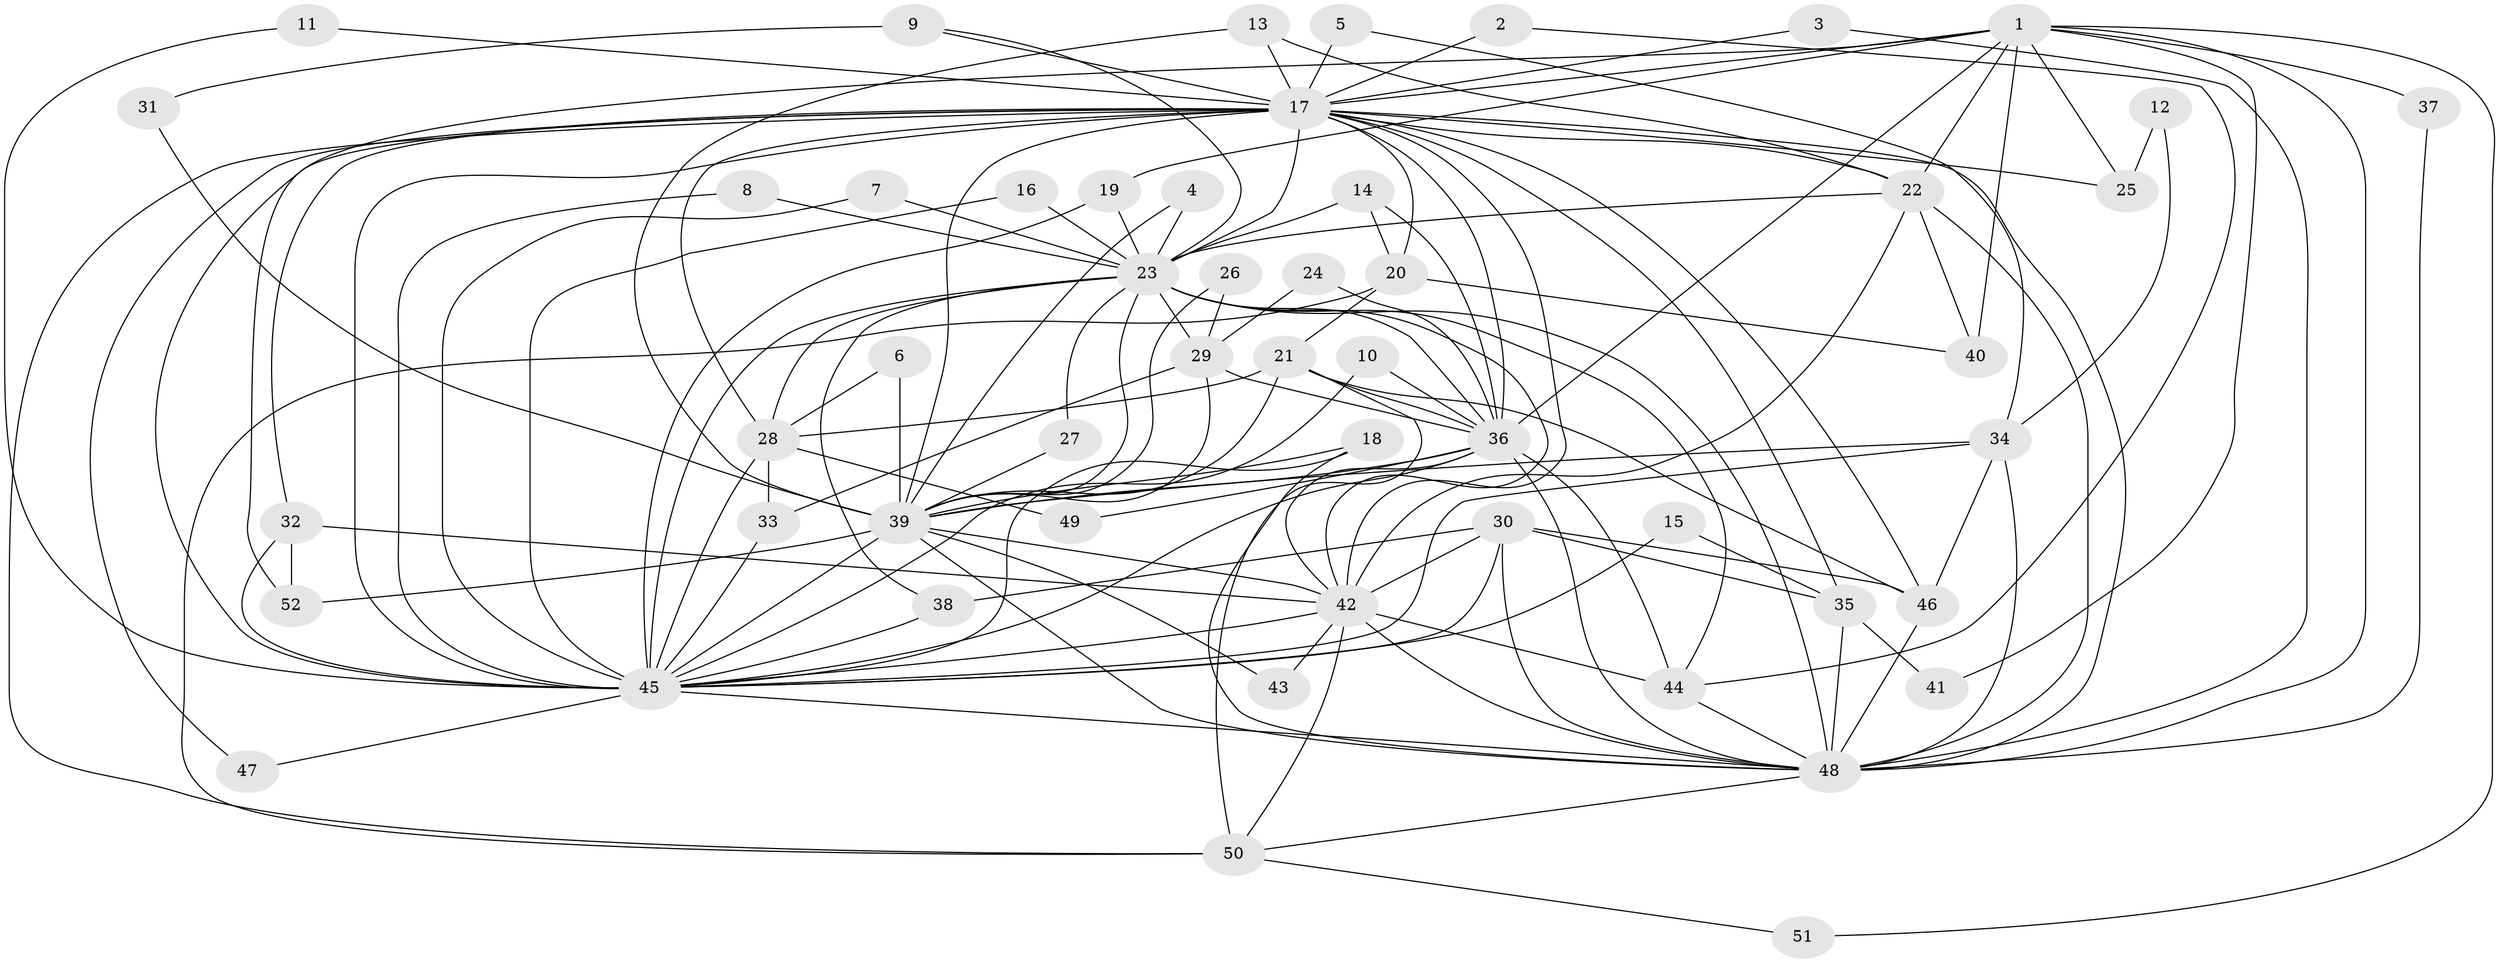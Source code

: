 // original degree distribution, {24: 0.019230769230769232, 18: 0.028846153846153848, 16: 0.019230769230769232, 22: 0.009615384615384616, 21: 0.009615384615384616, 14: 0.009615384615384616, 8: 0.019230769230769232, 7: 0.009615384615384616, 5: 0.04807692307692308, 2: 0.49038461538461536, 3: 0.2403846153846154, 4: 0.04807692307692308, 6: 0.04807692307692308}
// Generated by graph-tools (version 1.1) at 2025/49/03/09/25 03:49:35]
// undirected, 52 vertices, 139 edges
graph export_dot {
graph [start="1"]
  node [color=gray90,style=filled];
  1;
  2;
  3;
  4;
  5;
  6;
  7;
  8;
  9;
  10;
  11;
  12;
  13;
  14;
  15;
  16;
  17;
  18;
  19;
  20;
  21;
  22;
  23;
  24;
  25;
  26;
  27;
  28;
  29;
  30;
  31;
  32;
  33;
  34;
  35;
  36;
  37;
  38;
  39;
  40;
  41;
  42;
  43;
  44;
  45;
  46;
  47;
  48;
  49;
  50;
  51;
  52;
  1 -- 17 [weight=1.0];
  1 -- 19 [weight=1.0];
  1 -- 22 [weight=1.0];
  1 -- 25 [weight=1.0];
  1 -- 36 [weight=1.0];
  1 -- 37 [weight=1.0];
  1 -- 40 [weight=1.0];
  1 -- 41 [weight=1.0];
  1 -- 45 [weight=1.0];
  1 -- 48 [weight=1.0];
  1 -- 51 [weight=1.0];
  2 -- 17 [weight=1.0];
  2 -- 44 [weight=1.0];
  3 -- 17 [weight=1.0];
  3 -- 48 [weight=1.0];
  4 -- 23 [weight=1.0];
  4 -- 39 [weight=1.0];
  5 -- 17 [weight=2.0];
  5 -- 34 [weight=1.0];
  6 -- 28 [weight=1.0];
  6 -- 39 [weight=1.0];
  7 -- 23 [weight=1.0];
  7 -- 45 [weight=1.0];
  8 -- 23 [weight=1.0];
  8 -- 45 [weight=1.0];
  9 -- 17 [weight=2.0];
  9 -- 23 [weight=1.0];
  9 -- 31 [weight=1.0];
  10 -- 36 [weight=1.0];
  10 -- 45 [weight=1.0];
  11 -- 17 [weight=1.0];
  11 -- 45 [weight=1.0];
  12 -- 25 [weight=1.0];
  12 -- 34 [weight=1.0];
  13 -- 17 [weight=1.0];
  13 -- 22 [weight=1.0];
  13 -- 39 [weight=1.0];
  14 -- 20 [weight=1.0];
  14 -- 23 [weight=1.0];
  14 -- 36 [weight=1.0];
  15 -- 35 [weight=1.0];
  15 -- 45 [weight=1.0];
  16 -- 23 [weight=1.0];
  16 -- 45 [weight=1.0];
  17 -- 20 [weight=1.0];
  17 -- 22 [weight=1.0];
  17 -- 23 [weight=4.0];
  17 -- 25 [weight=2.0];
  17 -- 28 [weight=1.0];
  17 -- 32 [weight=1.0];
  17 -- 35 [weight=1.0];
  17 -- 36 [weight=4.0];
  17 -- 39 [weight=3.0];
  17 -- 42 [weight=3.0];
  17 -- 45 [weight=6.0];
  17 -- 46 [weight=1.0];
  17 -- 47 [weight=2.0];
  17 -- 48 [weight=3.0];
  17 -- 50 [weight=1.0];
  17 -- 52 [weight=1.0];
  18 -- 39 [weight=1.0];
  18 -- 45 [weight=1.0];
  18 -- 48 [weight=1.0];
  19 -- 23 [weight=1.0];
  19 -- 45 [weight=1.0];
  20 -- 21 [weight=1.0];
  20 -- 40 [weight=1.0];
  20 -- 50 [weight=1.0];
  21 -- 28 [weight=1.0];
  21 -- 36 [weight=1.0];
  21 -- 39 [weight=1.0];
  21 -- 46 [weight=1.0];
  21 -- 50 [weight=1.0];
  22 -- 23 [weight=1.0];
  22 -- 40 [weight=1.0];
  22 -- 42 [weight=1.0];
  22 -- 48 [weight=1.0];
  23 -- 27 [weight=1.0];
  23 -- 28 [weight=1.0];
  23 -- 29 [weight=1.0];
  23 -- 36 [weight=1.0];
  23 -- 38 [weight=1.0];
  23 -- 39 [weight=1.0];
  23 -- 42 [weight=1.0];
  23 -- 44 [weight=1.0];
  23 -- 45 [weight=3.0];
  23 -- 48 [weight=2.0];
  24 -- 29 [weight=1.0];
  24 -- 36 [weight=1.0];
  26 -- 29 [weight=1.0];
  26 -- 39 [weight=1.0];
  27 -- 39 [weight=1.0];
  28 -- 33 [weight=1.0];
  28 -- 45 [weight=1.0];
  28 -- 49 [weight=1.0];
  29 -- 33 [weight=1.0];
  29 -- 36 [weight=1.0];
  29 -- 39 [weight=3.0];
  30 -- 35 [weight=1.0];
  30 -- 38 [weight=1.0];
  30 -- 42 [weight=1.0];
  30 -- 45 [weight=2.0];
  30 -- 46 [weight=1.0];
  30 -- 48 [weight=1.0];
  31 -- 39 [weight=1.0];
  32 -- 42 [weight=1.0];
  32 -- 45 [weight=1.0];
  32 -- 52 [weight=1.0];
  33 -- 45 [weight=1.0];
  34 -- 39 [weight=1.0];
  34 -- 45 [weight=1.0];
  34 -- 46 [weight=1.0];
  34 -- 48 [weight=3.0];
  35 -- 41 [weight=1.0];
  35 -- 48 [weight=1.0];
  36 -- 39 [weight=1.0];
  36 -- 42 [weight=1.0];
  36 -- 44 [weight=1.0];
  36 -- 45 [weight=2.0];
  36 -- 48 [weight=1.0];
  36 -- 49 [weight=1.0];
  37 -- 48 [weight=1.0];
  38 -- 45 [weight=1.0];
  39 -- 42 [weight=1.0];
  39 -- 43 [weight=1.0];
  39 -- 45 [weight=2.0];
  39 -- 48 [weight=1.0];
  39 -- 52 [weight=1.0];
  42 -- 43 [weight=1.0];
  42 -- 44 [weight=2.0];
  42 -- 45 [weight=2.0];
  42 -- 48 [weight=1.0];
  42 -- 50 [weight=1.0];
  44 -- 48 [weight=1.0];
  45 -- 47 [weight=1.0];
  45 -- 48 [weight=2.0];
  46 -- 48 [weight=1.0];
  48 -- 50 [weight=1.0];
  50 -- 51 [weight=1.0];
}
